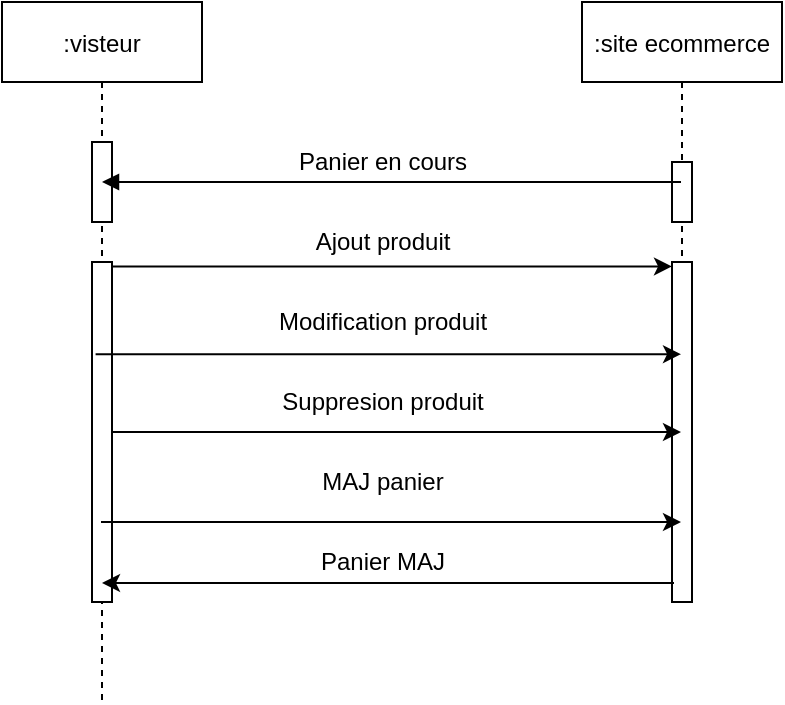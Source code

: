 <mxfile version="18.0.6" type="device"><diagram id="kgpKYQtTHZ0yAKxKKP6v" name="Page-1"><mxGraphModel dx="1278" dy="641" grid="1" gridSize="10" guides="1" tooltips="1" connect="1" arrows="1" fold="1" page="1" pageScale="1" pageWidth="850" pageHeight="1100" math="0" shadow="0"><root><mxCell id="0"/><mxCell id="1" parent="0"/><mxCell id="3nuBFxr9cyL0pnOWT2aG-1" value=":visteur" style="shape=umlLifeline;perimeter=lifelinePerimeter;container=1;collapsible=0;recursiveResize=0;rounded=0;shadow=0;strokeWidth=1;" parent="1" vertex="1"><mxGeometry x="70" y="80" width="100" height="350" as="geometry"/></mxCell><mxCell id="3nuBFxr9cyL0pnOWT2aG-2" value="" style="points=[];perimeter=orthogonalPerimeter;rounded=0;shadow=0;strokeWidth=1;" parent="3nuBFxr9cyL0pnOWT2aG-1" vertex="1"><mxGeometry x="45" y="70" width="10" height="40" as="geometry"/></mxCell><mxCell id="0eUlY6dXQmmOEV0nbqJw-4" value="" style="html=1;points=[];perimeter=orthogonalPerimeter;" parent="3nuBFxr9cyL0pnOWT2aG-1" vertex="1"><mxGeometry x="45" y="130" width="10" height="170" as="geometry"/></mxCell><mxCell id="3nuBFxr9cyL0pnOWT2aG-5" value=":site ecommerce" style="shape=umlLifeline;perimeter=lifelinePerimeter;container=1;collapsible=0;recursiveResize=0;rounded=0;shadow=0;strokeWidth=1;" parent="1" vertex="1"><mxGeometry x="360" y="80" width="100" height="300" as="geometry"/></mxCell><mxCell id="3nuBFxr9cyL0pnOWT2aG-6" value="" style="points=[];perimeter=orthogonalPerimeter;rounded=0;shadow=0;strokeWidth=1;" parent="3nuBFxr9cyL0pnOWT2aG-5" vertex="1"><mxGeometry x="45" y="80" width="10" height="30" as="geometry"/></mxCell><mxCell id="0eUlY6dXQmmOEV0nbqJw-6" value="" style="html=1;points=[];perimeter=orthogonalPerimeter;" parent="3nuBFxr9cyL0pnOWT2aG-5" vertex="1"><mxGeometry x="45" y="130" width="10" height="170" as="geometry"/></mxCell><mxCell id="0eUlY6dXQmmOEV0nbqJw-1" value="" style="html=1;verticalAlign=bottom;labelBackgroundColor=none;endArrow=block;endFill=1;rounded=0;" parent="1" source="3nuBFxr9cyL0pnOWT2aG-5" target="3nuBFxr9cyL0pnOWT2aG-1" edge="1"><mxGeometry width="160" relative="1" as="geometry"><mxPoint x="350" y="410" as="sourcePoint"/><mxPoint x="250" y="360" as="targetPoint"/><Array as="points"><mxPoint x="300" y="170"/><mxPoint x="250" y="170"/></Array></mxGeometry></mxCell><mxCell id="0eUlY6dXQmmOEV0nbqJw-2" value="Panier en cours" style="text;html=1;align=center;verticalAlign=middle;resizable=0;points=[];autosize=1;strokeColor=none;fillColor=none;" parent="1" vertex="1"><mxGeometry x="210" y="150" width="100" height="20" as="geometry"/></mxCell><mxCell id="0eUlY6dXQmmOEV0nbqJw-5" value="" style="endArrow=classic;html=1;rounded=0;exitX=0.98;exitY=0.013;exitDx=0;exitDy=0;exitPerimeter=0;" parent="1" source="0eUlY6dXQmmOEV0nbqJw-4" target="0eUlY6dXQmmOEV0nbqJw-6" edge="1"><mxGeometry width="50" height="50" relative="1" as="geometry"><mxPoint x="230" y="260" as="sourcePoint"/><mxPoint x="280" y="210" as="targetPoint"/></mxGeometry></mxCell><mxCell id="0eUlY6dXQmmOEV0nbqJw-7" value="Ajout produit" style="text;html=1;align=center;verticalAlign=middle;resizable=0;points=[];autosize=1;strokeColor=none;fillColor=none;" parent="1" vertex="1"><mxGeometry x="220" y="190" width="80" height="20" as="geometry"/></mxCell><mxCell id="0eUlY6dXQmmOEV0nbqJw-9" value="Modification produit" style="text;html=1;align=center;verticalAlign=middle;resizable=0;points=[];autosize=1;strokeColor=none;fillColor=none;" parent="1" vertex="1"><mxGeometry x="200" y="230" width="120" height="20" as="geometry"/></mxCell><mxCell id="0eUlY6dXQmmOEV0nbqJw-11" value="" style="endArrow=classic;html=1;rounded=0;" parent="1" source="0eUlY6dXQmmOEV0nbqJw-4" target="3nuBFxr9cyL0pnOWT2aG-5" edge="1"><mxGeometry width="50" height="50" relative="1" as="geometry"><mxPoint x="180" y="310" as="sourcePoint"/><mxPoint x="280" y="270" as="targetPoint"/></mxGeometry></mxCell><mxCell id="0eUlY6dXQmmOEV0nbqJw-12" value="Suppresion produit" style="text;html=1;align=center;verticalAlign=middle;resizable=0;points=[];autosize=1;strokeColor=none;fillColor=none;" parent="1" vertex="1"><mxGeometry x="200" y="270" width="120" height="20" as="geometry"/></mxCell><mxCell id="0eUlY6dXQmmOEV0nbqJw-13" value="" style="endArrow=classic;html=1;rounded=0;exitX=0.45;exitY=0.765;exitDx=0;exitDy=0;exitPerimeter=0;" parent="1" source="0eUlY6dXQmmOEV0nbqJw-4" target="3nuBFxr9cyL0pnOWT2aG-5" edge="1"><mxGeometry width="50" height="50" relative="1" as="geometry"><mxPoint x="180" y="310" as="sourcePoint"/><mxPoint x="350" y="310" as="targetPoint"/></mxGeometry></mxCell><mxCell id="0eUlY6dXQmmOEV0nbqJw-14" value="MAJ panier" style="text;html=1;align=center;verticalAlign=middle;resizable=0;points=[];autosize=1;strokeColor=none;fillColor=none;" parent="1" vertex="1"><mxGeometry x="220" y="310" width="80" height="20" as="geometry"/></mxCell><mxCell id="0eUlY6dXQmmOEV0nbqJw-16" value="" style="endArrow=classic;html=1;rounded=0;exitX=0.18;exitY=0.271;exitDx=0;exitDy=0;exitPerimeter=0;" parent="1" source="0eUlY6dXQmmOEV0nbqJw-4" target="3nuBFxr9cyL0pnOWT2aG-5" edge="1"><mxGeometry width="50" height="50" relative="1" as="geometry"><mxPoint x="210" y="300" as="sourcePoint"/><mxPoint x="260" y="250" as="targetPoint"/></mxGeometry></mxCell><mxCell id="0eUlY6dXQmmOEV0nbqJw-17" value="" style="endArrow=classic;html=1;rounded=0;exitX=0.1;exitY=0.944;exitDx=0;exitDy=0;exitPerimeter=0;" parent="1" source="0eUlY6dXQmmOEV0nbqJw-6" target="3nuBFxr9cyL0pnOWT2aG-1" edge="1"><mxGeometry width="50" height="50" relative="1" as="geometry"><mxPoint x="330" y="390" as="sourcePoint"/><mxPoint x="240" y="360" as="targetPoint"/></mxGeometry></mxCell><mxCell id="0eUlY6dXQmmOEV0nbqJw-18" value="Panier MAJ" style="text;html=1;align=center;verticalAlign=middle;resizable=0;points=[];autosize=1;strokeColor=none;fillColor=none;" parent="1" vertex="1"><mxGeometry x="220" y="350" width="80" height="20" as="geometry"/></mxCell></root></mxGraphModel></diagram></mxfile>